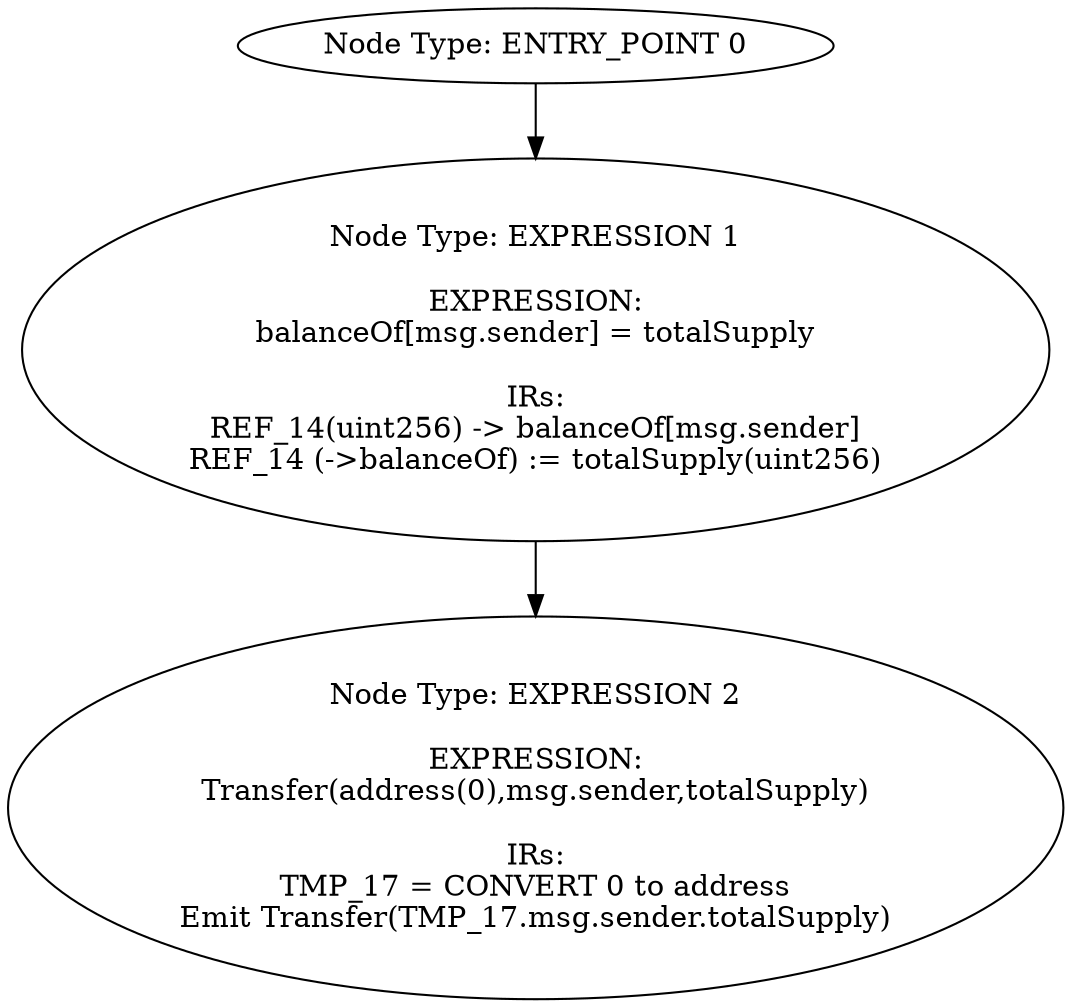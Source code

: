 digraph{
0[label="Node Type: ENTRY_POINT 0
"];
0->1;
1[label="Node Type: EXPRESSION 1

EXPRESSION:
balanceOf[msg.sender] = totalSupply

IRs:
REF_14(uint256) -> balanceOf[msg.sender]
REF_14 (->balanceOf) := totalSupply(uint256)"];
1->2;
2[label="Node Type: EXPRESSION 2

EXPRESSION:
Transfer(address(0),msg.sender,totalSupply)

IRs:
TMP_17 = CONVERT 0 to address
Emit Transfer(TMP_17.msg.sender.totalSupply)"];
}
